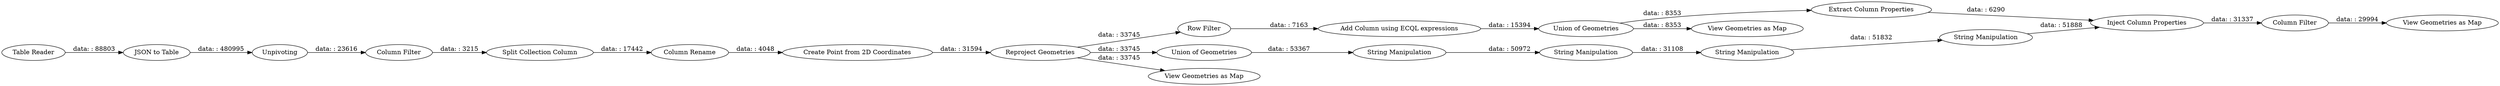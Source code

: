 digraph {
	"-6603266438344509545_704" [label="JSON to Table"]
	"-6603266438344509545_750" [label="Table Reader"]
	"-6603266438344509545_753" [label="Row Filter"]
	"-6603266438344509545_720" [label="String Manipulation"]
	"-6603266438344509545_705" [label=Unpivoting]
	"-6603266438344509545_719" [label="String Manipulation"]
	"-6603266438344509545_724" [label="View Geometries as Map"]
	"-6603266438344509545_714" [label="String Manipulation"]
	"-6603266438344509545_707" [label="Create Point from 2D Coordinates"]
	"-6603266438344509545_709" [label="Union of Geometries"]
	"-6603266438344509545_717" [label="Extract Column Properties"]
	"-6603266438344509545_716" [label="Inject Column Properties"]
	"-6603266438344509545_706" [label="Split Collection Column"]
	"-6603266438344509545_752" [label="Reproject Geometries"]
	"-6603266438344509545_721" [label="String Manipulation"]
	"-6603266438344509545_756" [label="View Geometries as Map"]
	"-6603266438344509545_723" [label="Column Filter"]
	"-6603266438344509545_755" [label="Union of Geometries"]
	"-6603266438344509545_754" [label="View Geometries as Map"]
	"-6603266438344509545_733" [label="Column Filter"]
	"-6603266438344509545_732" [label="Column Rename"]
	"-6603266438344509545_725" [label="Add Column using ECQL expressions"]
	"-6603266438344509545_716" -> "-6603266438344509545_733" [label="data: : 31337"]
	"-6603266438344509545_709" -> "-6603266438344509545_719" [label="data: : 53367"]
	"-6603266438344509545_721" -> "-6603266438344509545_714" [label="data: : 31108"]
	"-6603266438344509545_707" -> "-6603266438344509545_752" [label="data: : 31594"]
	"-6603266438344509545_705" -> "-6603266438344509545_723" [label="data: : 23616"]
	"-6603266438344509545_752" -> "-6603266438344509545_753" [label="data: : 33745"]
	"-6603266438344509545_704" -> "-6603266438344509545_705" [label="data: : 480995"]
	"-6603266438344509545_719" -> "-6603266438344509545_721" [label="data: : 50972"]
	"-6603266438344509545_717" -> "-6603266438344509545_716" [label="data: : 6290"]
	"-6603266438344509545_725" -> "-6603266438344509545_755" [label="data: : 15394"]
	"-6603266438344509545_755" -> "-6603266438344509545_756" [label="data: : 8353"]
	"-6603266438344509545_706" -> "-6603266438344509545_732" [label="data: : 17442"]
	"-6603266438344509545_732" -> "-6603266438344509545_707" [label="data: : 4048"]
	"-6603266438344509545_753" -> "-6603266438344509545_725" [label="data: : 7163"]
	"-6603266438344509545_714" -> "-6603266438344509545_720" [label="data: : 51832"]
	"-6603266438344509545_733" -> "-6603266438344509545_724" [label="data: : 29994"]
	"-6603266438344509545_752" -> "-6603266438344509545_754" [label="data: : 33745"]
	"-6603266438344509545_723" -> "-6603266438344509545_706" [label="data: : 3215"]
	"-6603266438344509545_720" -> "-6603266438344509545_716" [label="data: : 51888"]
	"-6603266438344509545_750" -> "-6603266438344509545_704" [label="data: : 88803"]
	"-6603266438344509545_755" -> "-6603266438344509545_717" [label="data: : 8353"]
	"-6603266438344509545_752" -> "-6603266438344509545_709" [label="data: : 33745"]
	rankdir=LR
}

